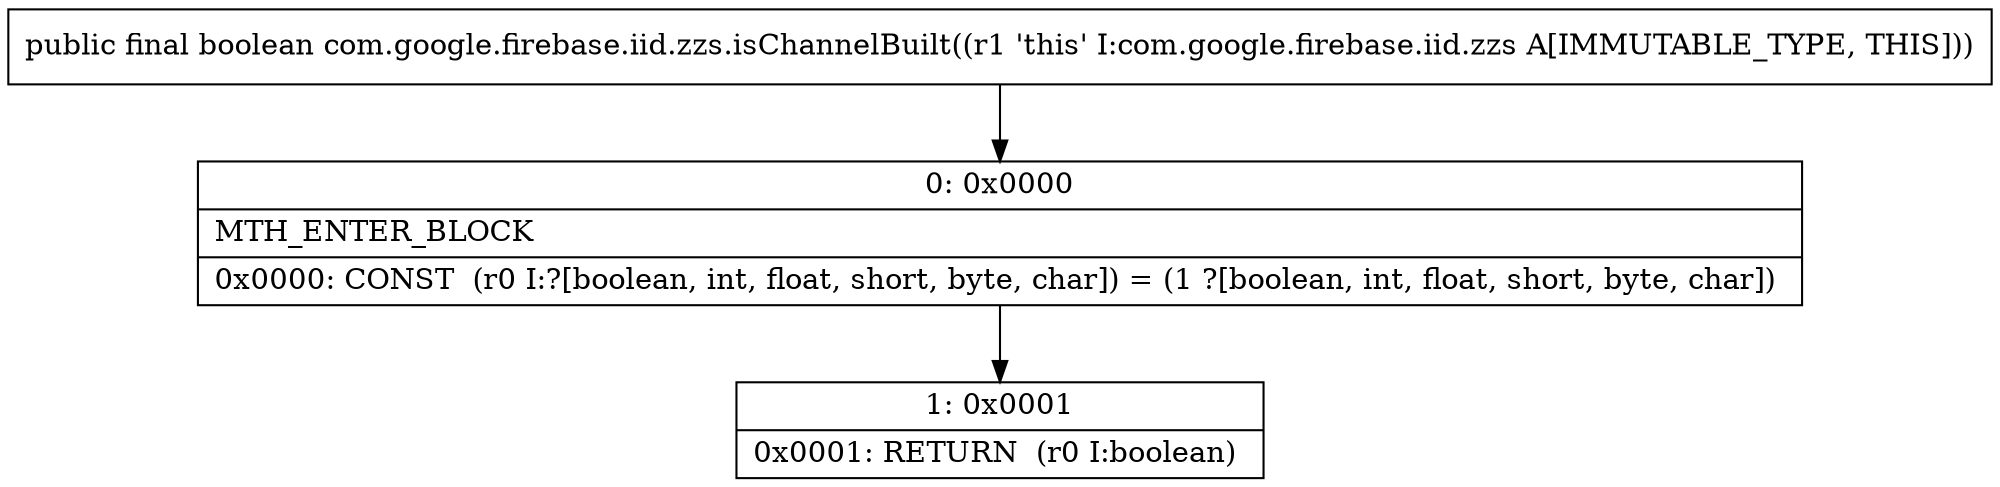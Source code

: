 digraph "CFG forcom.google.firebase.iid.zzs.isChannelBuilt()Z" {
Node_0 [shape=record,label="{0\:\ 0x0000|MTH_ENTER_BLOCK\l|0x0000: CONST  (r0 I:?[boolean, int, float, short, byte, char]) = (1 ?[boolean, int, float, short, byte, char]) \l}"];
Node_1 [shape=record,label="{1\:\ 0x0001|0x0001: RETURN  (r0 I:boolean) \l}"];
MethodNode[shape=record,label="{public final boolean com.google.firebase.iid.zzs.isChannelBuilt((r1 'this' I:com.google.firebase.iid.zzs A[IMMUTABLE_TYPE, THIS])) }"];
MethodNode -> Node_0;
Node_0 -> Node_1;
}

